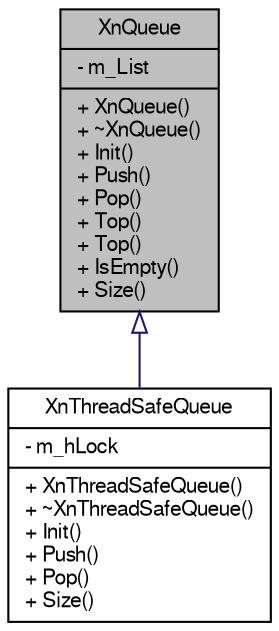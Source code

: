 digraph G
{
  edge [fontname="FreeSans",fontsize="10",labelfontname="FreeSans",labelfontsize="10"];
  node [fontname="FreeSans",fontsize="10",shape=record];
  Node1 [label="{XnQueue\n|- m_List\l|+ XnQueue()\l+ ~XnQueue()\l+ Init()\l+ Push()\l+ Pop()\l+ Top()\l+ Top()\l+ IsEmpty()\l+ Size()\l}",height=0.2,width=0.4,color="black", fillcolor="grey75", style="filled" fontcolor="black"];
  Node1 -> Node2 [dir=back,color="midnightblue",fontsize="10",style="solid",arrowtail="empty",fontname="FreeSans"];
  Node2 [label="{XnThreadSafeQueue\n|- m_hLock\l|+ XnThreadSafeQueue()\l+ ~XnThreadSafeQueue()\l+ Init()\l+ Push()\l+ Pop()\l+ Size()\l}",height=0.2,width=0.4,color="black", fillcolor="white", style="filled",URL="$class_xn_thread_safe_queue.html"];
}
